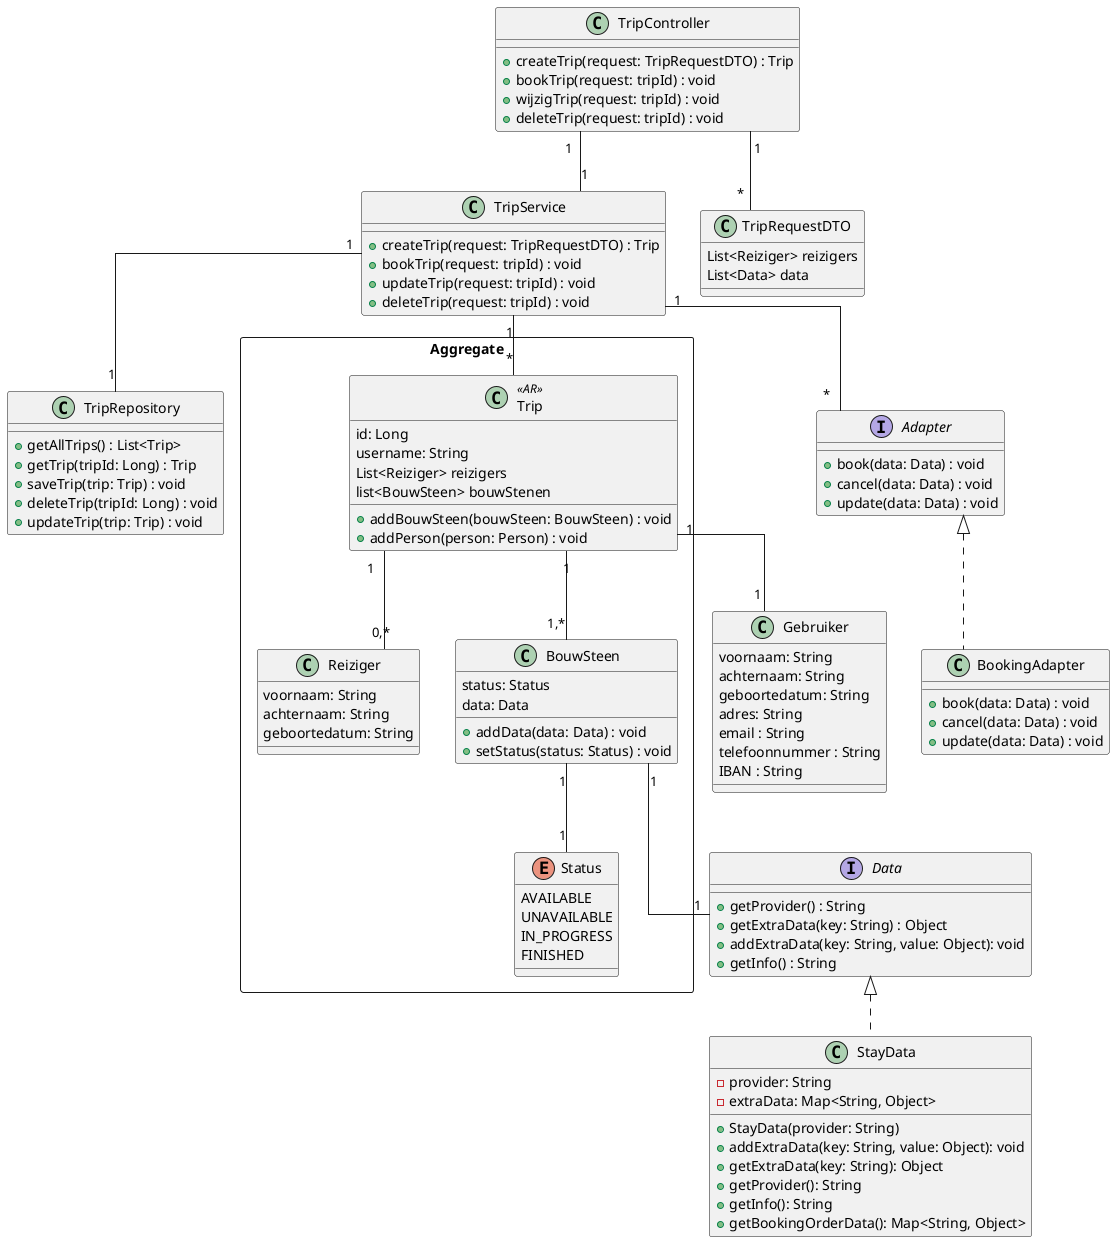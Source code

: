 @startuml
'https://plantuml.com/class-diagram
skinparam linetype ortho

class TripController {
    +createTrip(request: TripRequestDTO) : Trip
    +bookTrip(request: tripId) : void
    +wijzigTrip(request: tripId) : void
    +deleteTrip(request: tripId) : void
}

class TripService {
    +createTrip(request: TripRequestDTO) : Trip
    +bookTrip(request: tripId) : void
    +updateTrip(request: tripId) : void
    +deleteTrip(request: tripId) : void

}

class TripRepository {
    +getAllTrips() : List<Trip>
    +getTrip(tripId: Long) : Trip
    +saveTrip(trip: Trip) : void
    +deleteTrip(tripId: Long) : void
    +updateTrip(trip: Trip) : void
}



class Gebruiker {
    voornaam: String
    achternaam: String
    geboortedatum: String
    adres: String
    email : String
    telefoonnummer : String
    IBAN : String
}

rectangle "Aggregate" {

class Trip <<AR>> {
    id: Long
    username: String
    List<Reiziger> reizigers
    list<BouwSteen> bouwStenen
    +addBouwSteen(bouwSteen: BouwSteen) : void
    +addPerson(person: Person) : void
}


class Reiziger {
    voornaam: String
    achternaam: String
    geboortedatum: String
}

class BouwSteen {
    status: Status
    data: Data
    +addData(data: Data) : void
    +setStatus(status: Status) : void
}

enum Status {
    AVAILABLE
    UNAVAILABLE
    IN_PROGRESS
    FINISHED
}

}

interface Data {
    + getProvider() : String
    + getExtraData(key: String) : Object
    + addExtraData(key: String, value: Object): void
    + getInfo() : String
}

class StayData implements Data {
 - provider: String
 - extraData: Map<String, Object>
 + StayData(provider: String)
  + addExtraData(key: String, value: Object): void
  + getExtraData(key: String): Object
 + getProvider(): String
 + getInfo(): String
  + getBookingOrderData(): Map<String, Object>
}

interface Adapter {
    +book(data: Data) : void
    +cancel(data: Data) : void
    +update(data: Data) : void
}


class BookingAdapter implements Adapter {
    +book(data: Data) : void
    +cancel(data: Data) : void
    +update(data: Data) : void
}



class TripRequestDTO {
    List<Reiziger> reizigers
    List<Data> data
}



TripController "1" -- "1" TripService
TripService "1" -- "1" TripRepository
TripController "1" -- "*" TripRequestDTO

TripService "1" -- "*" Trip
TripService "1" -- "*" Adapter


BouwSteen "1" -- "1" Data
BouwSteen "1" -- "1" Status
Trip "1" -- "1,*" BouwSteen
Trip "1" -- "0,*" Reiziger
Trip "1" -- "1" Gebruiker




@enduml
